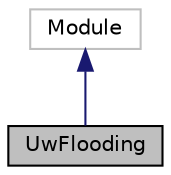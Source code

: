 digraph "UwFlooding"
{
 // LATEX_PDF_SIZE
  edge [fontname="Helvetica",fontsize="10",labelfontname="Helvetica",labelfontsize="10"];
  node [fontname="Helvetica",fontsize="10",shape=record];
  Node1 [label="UwFlooding",height=0.2,width=0.4,color="black", fillcolor="grey75", style="filled", fontcolor="black",tooltip="UwFlooding class is used to represent the routing layer of a node."];
  Node2 -> Node1 [dir="back",color="midnightblue",fontsize="10",style="solid",fontname="Helvetica"];
  Node2 [label="Module",height=0.2,width=0.4,color="grey75", fillcolor="white", style="filled",tooltip=" "];
}
